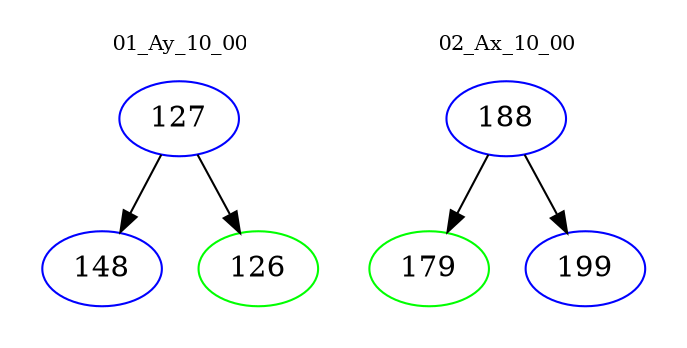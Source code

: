 digraph{
subgraph cluster_0 {
color = white
label = "01_Ay_10_00";
fontsize=10;
T0_127 [label="127", color="blue"]
T0_127 -> T0_148 [color="black"]
T0_148 [label="148", color="blue"]
T0_127 -> T0_126 [color="black"]
T0_126 [label="126", color="green"]
}
subgraph cluster_1 {
color = white
label = "02_Ax_10_00";
fontsize=10;
T1_188 [label="188", color="blue"]
T1_188 -> T1_179 [color="black"]
T1_179 [label="179", color="green"]
T1_188 -> T1_199 [color="black"]
T1_199 [label="199", color="blue"]
}
}
